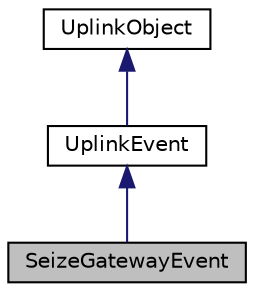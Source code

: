 digraph "SeizeGatewayEvent"
{
 // LATEX_PDF_SIZE
  edge [fontname="Helvetica",fontsize="10",labelfontname="Helvetica",labelfontsize="10"];
  node [fontname="Helvetica",fontsize="10",shape=record];
  Node1 [label="SeizeGatewayEvent",height=0.2,width=0.4,color="black", fillcolor="grey75", style="filled", fontcolor="black",tooltip=" "];
  Node2 -> Node1 [dir="back",color="midnightblue",fontsize="10",style="solid"];
  Node2 [label="UplinkEvent",height=0.2,width=0.4,color="black", fillcolor="white", style="filled",URL="$classUplinkEvent.html",tooltip="Uplink Event object."];
  Node3 -> Node2 [dir="back",color="midnightblue",fontsize="10",style="solid"];
  Node3 [label="UplinkObject",height=0.2,width=0.4,color="black", fillcolor="white", style="filled",URL="$classUplinkObject.html",tooltip="UplinkObject base class."];
}
